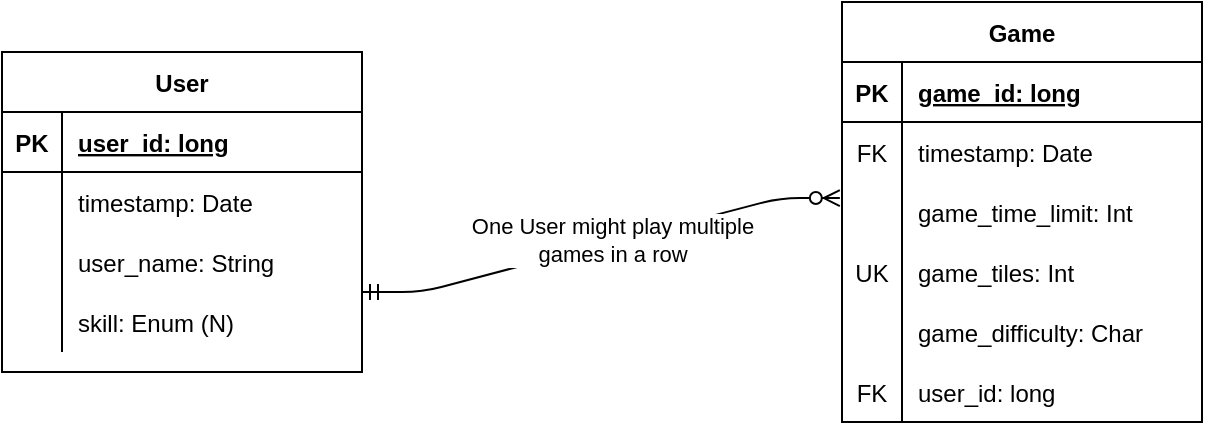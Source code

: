 <mxfile version="14.6.13" type="device"><diagram id="70VDa7oGke_MJfD-1_xo" name="Page-1"><mxGraphModel dx="852" dy="494" grid="1" gridSize="10" guides="1" tooltips="1" connect="1" arrows="1" fold="1" page="1" pageScale="1" pageWidth="850" pageHeight="1100" math="0" shadow="0"><root><mxCell id="0"/><mxCell id="1" parent="0"/><mxCell id="FwAvgV-Urs3Dg-ANaa96-1" value="User" style="shape=table;startSize=30;container=1;collapsible=1;childLayout=tableLayout;fixedRows=1;rowLines=0;fontStyle=1;align=center;resizeLast=1;" vertex="1" parent="1"><mxGeometry x="40" y="90" width="180" height="160" as="geometry"/></mxCell><mxCell id="FwAvgV-Urs3Dg-ANaa96-2" value="" style="shape=partialRectangle;collapsible=0;dropTarget=0;pointerEvents=0;fillColor=none;top=0;left=0;bottom=1;right=0;points=[[0,0.5],[1,0.5]];portConstraint=eastwest;" vertex="1" parent="FwAvgV-Urs3Dg-ANaa96-1"><mxGeometry y="30" width="180" height="30" as="geometry"/></mxCell><mxCell id="FwAvgV-Urs3Dg-ANaa96-3" value="PK" style="shape=partialRectangle;connectable=0;fillColor=none;top=0;left=0;bottom=0;right=0;fontStyle=1;overflow=hidden;" vertex="1" parent="FwAvgV-Urs3Dg-ANaa96-2"><mxGeometry width="30" height="30" as="geometry"/></mxCell><mxCell id="FwAvgV-Urs3Dg-ANaa96-4" value="user_id: long" style="shape=partialRectangle;connectable=0;fillColor=none;top=0;left=0;bottom=0;right=0;align=left;spacingLeft=6;fontStyle=5;overflow=hidden;" vertex="1" parent="FwAvgV-Urs3Dg-ANaa96-2"><mxGeometry x="30" width="150" height="30" as="geometry"/></mxCell><mxCell id="FwAvgV-Urs3Dg-ANaa96-5" value="" style="shape=partialRectangle;collapsible=0;dropTarget=0;pointerEvents=0;fillColor=none;top=0;left=0;bottom=0;right=0;points=[[0,0.5],[1,0.5]];portConstraint=eastwest;" vertex="1" parent="FwAvgV-Urs3Dg-ANaa96-1"><mxGeometry y="60" width="180" height="30" as="geometry"/></mxCell><mxCell id="FwAvgV-Urs3Dg-ANaa96-6" value="" style="shape=partialRectangle;connectable=0;fillColor=none;top=0;left=0;bottom=0;right=0;editable=1;overflow=hidden;" vertex="1" parent="FwAvgV-Urs3Dg-ANaa96-5"><mxGeometry width="30" height="30" as="geometry"/></mxCell><mxCell id="FwAvgV-Urs3Dg-ANaa96-7" value="timestamp: Date" style="shape=partialRectangle;connectable=0;fillColor=none;top=0;left=0;bottom=0;right=0;align=left;spacingLeft=6;overflow=hidden;" vertex="1" parent="FwAvgV-Urs3Dg-ANaa96-5"><mxGeometry x="30" width="150" height="30" as="geometry"/></mxCell><mxCell id="FwAvgV-Urs3Dg-ANaa96-8" value="" style="shape=partialRectangle;collapsible=0;dropTarget=0;pointerEvents=0;fillColor=none;top=0;left=0;bottom=0;right=0;points=[[0,0.5],[1,0.5]];portConstraint=eastwest;" vertex="1" parent="FwAvgV-Urs3Dg-ANaa96-1"><mxGeometry y="90" width="180" height="30" as="geometry"/></mxCell><mxCell id="FwAvgV-Urs3Dg-ANaa96-9" value="" style="shape=partialRectangle;connectable=0;fillColor=none;top=0;left=0;bottom=0;right=0;editable=1;overflow=hidden;" vertex="1" parent="FwAvgV-Urs3Dg-ANaa96-8"><mxGeometry width="30" height="30" as="geometry"/></mxCell><mxCell id="FwAvgV-Urs3Dg-ANaa96-10" value="user_name: String" style="shape=partialRectangle;connectable=0;fillColor=none;top=0;left=0;bottom=0;right=0;align=left;spacingLeft=6;overflow=hidden;" vertex="1" parent="FwAvgV-Urs3Dg-ANaa96-8"><mxGeometry x="30" width="150" height="30" as="geometry"/></mxCell><mxCell id="FwAvgV-Urs3Dg-ANaa96-11" value="" style="shape=partialRectangle;collapsible=0;dropTarget=0;pointerEvents=0;fillColor=none;top=0;left=0;bottom=0;right=0;points=[[0,0.5],[1,0.5]];portConstraint=eastwest;" vertex="1" parent="FwAvgV-Urs3Dg-ANaa96-1"><mxGeometry y="120" width="180" height="30" as="geometry"/></mxCell><mxCell id="FwAvgV-Urs3Dg-ANaa96-12" value="" style="shape=partialRectangle;connectable=0;fillColor=none;top=0;left=0;bottom=0;right=0;editable=1;overflow=hidden;" vertex="1" parent="FwAvgV-Urs3Dg-ANaa96-11"><mxGeometry width="30" height="30" as="geometry"/></mxCell><mxCell id="FwAvgV-Urs3Dg-ANaa96-13" value="skill: Enum (N)" style="shape=partialRectangle;connectable=0;fillColor=none;top=0;left=0;bottom=0;right=0;align=left;spacingLeft=6;overflow=hidden;" vertex="1" parent="FwAvgV-Urs3Dg-ANaa96-11"><mxGeometry x="30" width="150" height="30" as="geometry"/></mxCell><mxCell id="FwAvgV-Urs3Dg-ANaa96-14" value="Game" style="shape=table;startSize=30;container=1;collapsible=1;childLayout=tableLayout;fixedRows=1;rowLines=0;fontStyle=1;align=center;resizeLast=1;" vertex="1" parent="1"><mxGeometry x="460" y="65" width="180" height="210" as="geometry"/></mxCell><mxCell id="FwAvgV-Urs3Dg-ANaa96-15" value="" style="shape=partialRectangle;collapsible=0;dropTarget=0;pointerEvents=0;fillColor=none;top=0;left=0;bottom=1;right=0;points=[[0,0.5],[1,0.5]];portConstraint=eastwest;" vertex="1" parent="FwAvgV-Urs3Dg-ANaa96-14"><mxGeometry y="30" width="180" height="30" as="geometry"/></mxCell><mxCell id="FwAvgV-Urs3Dg-ANaa96-16" value="PK" style="shape=partialRectangle;connectable=0;fillColor=none;top=0;left=0;bottom=0;right=0;fontStyle=1;overflow=hidden;" vertex="1" parent="FwAvgV-Urs3Dg-ANaa96-15"><mxGeometry width="30" height="30" as="geometry"/></mxCell><mxCell id="FwAvgV-Urs3Dg-ANaa96-17" value="game_id: long" style="shape=partialRectangle;connectable=0;fillColor=none;top=0;left=0;bottom=0;right=0;align=left;spacingLeft=6;fontStyle=5;overflow=hidden;" vertex="1" parent="FwAvgV-Urs3Dg-ANaa96-15"><mxGeometry x="30" width="150" height="30" as="geometry"/></mxCell><mxCell id="FwAvgV-Urs3Dg-ANaa96-18" value="" style="shape=partialRectangle;collapsible=0;dropTarget=0;pointerEvents=0;fillColor=none;top=0;left=0;bottom=0;right=0;points=[[0,0.5],[1,0.5]];portConstraint=eastwest;" vertex="1" parent="FwAvgV-Urs3Dg-ANaa96-14"><mxGeometry y="60" width="180" height="30" as="geometry"/></mxCell><mxCell id="FwAvgV-Urs3Dg-ANaa96-19" value="FK" style="shape=partialRectangle;connectable=0;fillColor=none;top=0;left=0;bottom=0;right=0;editable=1;overflow=hidden;" vertex="1" parent="FwAvgV-Urs3Dg-ANaa96-18"><mxGeometry width="30" height="30" as="geometry"/></mxCell><mxCell id="FwAvgV-Urs3Dg-ANaa96-20" value="timestamp: Date" style="shape=partialRectangle;connectable=0;fillColor=none;top=0;left=0;bottom=0;right=0;align=left;spacingLeft=6;overflow=hidden;" vertex="1" parent="FwAvgV-Urs3Dg-ANaa96-18"><mxGeometry x="30" width="150" height="30" as="geometry"/></mxCell><mxCell id="FwAvgV-Urs3Dg-ANaa96-21" value="" style="shape=partialRectangle;collapsible=0;dropTarget=0;pointerEvents=0;fillColor=none;top=0;left=0;bottom=0;right=0;points=[[0,0.5],[1,0.5]];portConstraint=eastwest;" vertex="1" parent="FwAvgV-Urs3Dg-ANaa96-14"><mxGeometry y="90" width="180" height="30" as="geometry"/></mxCell><mxCell id="FwAvgV-Urs3Dg-ANaa96-22" value="" style="shape=partialRectangle;connectable=0;fillColor=none;top=0;left=0;bottom=0;right=0;editable=1;overflow=hidden;" vertex="1" parent="FwAvgV-Urs3Dg-ANaa96-21"><mxGeometry width="30" height="30" as="geometry"/></mxCell><mxCell id="FwAvgV-Urs3Dg-ANaa96-23" value="game_time_limit: Int" style="shape=partialRectangle;connectable=0;fillColor=none;top=0;left=0;bottom=0;right=0;align=left;spacingLeft=6;overflow=hidden;" vertex="1" parent="FwAvgV-Urs3Dg-ANaa96-21"><mxGeometry x="30" width="150" height="30" as="geometry"/></mxCell><mxCell id="FwAvgV-Urs3Dg-ANaa96-24" value="" style="shape=partialRectangle;collapsible=0;dropTarget=0;pointerEvents=0;fillColor=none;top=0;left=0;bottom=0;right=0;points=[[0,0.5],[1,0.5]];portConstraint=eastwest;" vertex="1" parent="FwAvgV-Urs3Dg-ANaa96-14"><mxGeometry y="120" width="180" height="30" as="geometry"/></mxCell><mxCell id="FwAvgV-Urs3Dg-ANaa96-25" value="UK" style="shape=partialRectangle;connectable=0;fillColor=none;top=0;left=0;bottom=0;right=0;editable=1;overflow=hidden;" vertex="1" parent="FwAvgV-Urs3Dg-ANaa96-24"><mxGeometry width="30" height="30" as="geometry"/></mxCell><mxCell id="FwAvgV-Urs3Dg-ANaa96-26" value="game_tiles: Int" style="shape=partialRectangle;connectable=0;fillColor=none;top=0;left=0;bottom=0;right=0;align=left;spacingLeft=6;overflow=hidden;" vertex="1" parent="FwAvgV-Urs3Dg-ANaa96-24"><mxGeometry x="30" width="150" height="30" as="geometry"/></mxCell><mxCell id="FwAvgV-Urs3Dg-ANaa96-27" value="" style="shape=partialRectangle;collapsible=0;dropTarget=0;pointerEvents=0;fillColor=none;top=0;left=0;bottom=0;right=0;points=[[0,0.5],[1,0.5]];portConstraint=eastwest;" vertex="1" parent="FwAvgV-Urs3Dg-ANaa96-14"><mxGeometry y="150" width="180" height="30" as="geometry"/></mxCell><mxCell id="FwAvgV-Urs3Dg-ANaa96-28" value="" style="shape=partialRectangle;connectable=0;fillColor=none;top=0;left=0;bottom=0;right=0;editable=1;overflow=hidden;" vertex="1" parent="FwAvgV-Urs3Dg-ANaa96-27"><mxGeometry width="30" height="30" as="geometry"/></mxCell><mxCell id="FwAvgV-Urs3Dg-ANaa96-29" value="game_difficulty: Char" style="shape=partialRectangle;connectable=0;fillColor=none;top=0;left=0;bottom=0;right=0;align=left;spacingLeft=6;overflow=hidden;" vertex="1" parent="FwAvgV-Urs3Dg-ANaa96-27"><mxGeometry x="30" width="150" height="30" as="geometry"/></mxCell><mxCell id="FwAvgV-Urs3Dg-ANaa96-30" value="" style="shape=partialRectangle;collapsible=0;dropTarget=0;pointerEvents=0;fillColor=none;top=0;left=0;bottom=0;right=0;points=[[0,0.5],[1,0.5]];portConstraint=eastwest;" vertex="1" parent="FwAvgV-Urs3Dg-ANaa96-14"><mxGeometry y="180" width="180" height="30" as="geometry"/></mxCell><mxCell id="FwAvgV-Urs3Dg-ANaa96-31" value="FK" style="shape=partialRectangle;connectable=0;fillColor=none;top=0;left=0;bottom=0;right=0;editable=1;overflow=hidden;" vertex="1" parent="FwAvgV-Urs3Dg-ANaa96-30"><mxGeometry width="30" height="30" as="geometry"/></mxCell><mxCell id="FwAvgV-Urs3Dg-ANaa96-32" value="user_id: long" style="shape=partialRectangle;connectable=0;fillColor=none;top=0;left=0;bottom=0;right=0;align=left;spacingLeft=6;overflow=hidden;" vertex="1" parent="FwAvgV-Urs3Dg-ANaa96-30"><mxGeometry x="30" width="150" height="30" as="geometry"/></mxCell><mxCell id="FwAvgV-Urs3Dg-ANaa96-35" value="" style="edgeStyle=entityRelationEdgeStyle;fontSize=12;html=1;endArrow=ERzeroToMany;startArrow=ERmandOne;entryX=-0.006;entryY=0.267;entryDx=0;entryDy=0;entryPerimeter=0;" edge="1" parent="1" target="FwAvgV-Urs3Dg-ANaa96-21"><mxGeometry width="100" height="100" relative="1" as="geometry"><mxPoint x="220" y="210" as="sourcePoint"/><mxPoint x="320" y="110" as="targetPoint"/></mxGeometry></mxCell><mxCell id="FwAvgV-Urs3Dg-ANaa96-36" value="One User might play multiple&lt;br&gt;games in a row" style="edgeLabel;html=1;align=center;verticalAlign=middle;resizable=0;points=[];" vertex="1" connectable="0" parent="FwAvgV-Urs3Dg-ANaa96-35"><mxGeometry x="0.046" y="1" relative="1" as="geometry"><mxPoint as="offset"/></mxGeometry></mxCell></root></mxGraphModel></diagram></mxfile>